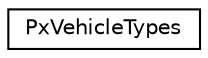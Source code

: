 digraph "Graphical Class Hierarchy"
{
  edge [fontname="Helvetica",fontsize="10",labelfontname="Helvetica",labelfontsize="10"];
  node [fontname="Helvetica",fontsize="10",shape=record];
  rankdir="LR";
  Node0 [label="PxVehicleTypes",height=0.2,width=0.4,color="black", fillcolor="white", style="filled",URL="$structPxVehicleTypes.html"];
}
